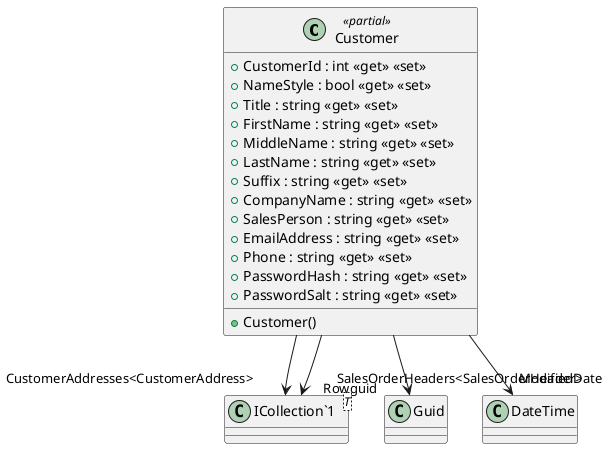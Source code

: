@startuml
class Customer <<partial>> {
    + Customer()
    + CustomerId : int <<get>> <<set>>
    + NameStyle : bool <<get>> <<set>>
    + Title : string <<get>> <<set>>
    + FirstName : string <<get>> <<set>>
    + MiddleName : string <<get>> <<set>>
    + LastName : string <<get>> <<set>>
    + Suffix : string <<get>> <<set>>
    + CompanyName : string <<get>> <<set>>
    + SalesPerson : string <<get>> <<set>>
    + EmailAddress : string <<get>> <<set>>
    + Phone : string <<get>> <<set>>
    + PasswordHash : string <<get>> <<set>>
    + PasswordSalt : string <<get>> <<set>>
}
class "ICollection`1"<T> {
}
Customer --> "Rowguid" Guid
Customer --> "ModifiedDate" DateTime
Customer --> "CustomerAddresses<CustomerAddress>" "ICollection`1"
Customer --> "SalesOrderHeaders<SalesOrderHeader>" "ICollection`1"
@enduml
